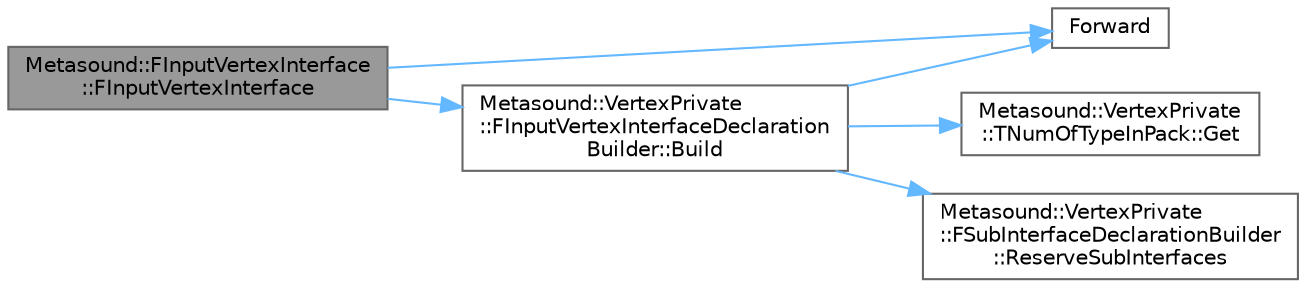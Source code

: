 digraph "Metasound::FInputVertexInterface::FInputVertexInterface"
{
 // INTERACTIVE_SVG=YES
 // LATEX_PDF_SIZE
  bgcolor="transparent";
  edge [fontname=Helvetica,fontsize=10,labelfontname=Helvetica,labelfontsize=10];
  node [fontname=Helvetica,fontsize=10,shape=box,height=0.2,width=0.4];
  rankdir="LR";
  Node1 [id="Node000001",label="Metasound::FInputVertexInterface\l::FInputVertexInterface",height=0.2,width=0.4,color="gray40", fillcolor="grey60", style="filled", fontcolor="black",tooltip="Construct an FInputVertexInterface from a parameter pack."];
  Node1 -> Node2 [id="edge1_Node000001_Node000002",color="steelblue1",style="solid",tooltip=" "];
  Node2 [id="Node000002",label="Metasound::VertexPrivate\l::FInputVertexInterfaceDeclaration\lBuilder::Build",height=0.2,width=0.4,color="grey40", fillcolor="white", style="filled",URL="$d8/dd9/classMetasound_1_1VertexPrivate_1_1FInputVertexInterfaceDeclarationBuilder.html#a06907aaceb9c8c0c4bb52e2cc2a4309a",tooltip=" "];
  Node2 -> Node3 [id="edge2_Node000002_Node000003",color="steelblue1",style="solid",tooltip=" "];
  Node3 [id="Node000003",label="Forward",height=0.2,width=0.4,color="grey40", fillcolor="white", style="filled",URL="$d4/d24/UnrealTemplate_8h.html#a68f280c1d561a8899a1e9e3ea8405d00",tooltip="Forward will cast a reference to an rvalue reference."];
  Node2 -> Node4 [id="edge3_Node000002_Node000004",color="steelblue1",style="solid",tooltip=" "];
  Node4 [id="Node000004",label="Metasound::VertexPrivate\l::TNumOfTypeInPack::Get",height=0.2,width=0.4,color="grey40", fillcolor="white", style="filled",URL="$da/d5e/structMetasound_1_1VertexPrivate_1_1TNumOfTypeInPack.html#a6a6158417221c489314ace6850af3f94",tooltip=" "];
  Node2 -> Node5 [id="edge4_Node000002_Node000005",color="steelblue1",style="solid",tooltip=" "];
  Node5 [id="Node000005",label="Metasound::VertexPrivate\l::FSubInterfaceDeclarationBuilder\l::ReserveSubInterfaces",height=0.2,width=0.4,color="grey40", fillcolor="white", style="filled",URL="$da/d01/classMetasound_1_1VertexPrivate_1_1FSubInterfaceDeclarationBuilder.html#a3f5443f46daaefc72b723b62c2485c10",tooltip=" "];
  Node1 -> Node3 [id="edge5_Node000001_Node000003",color="steelblue1",style="solid",tooltip=" "];
}
